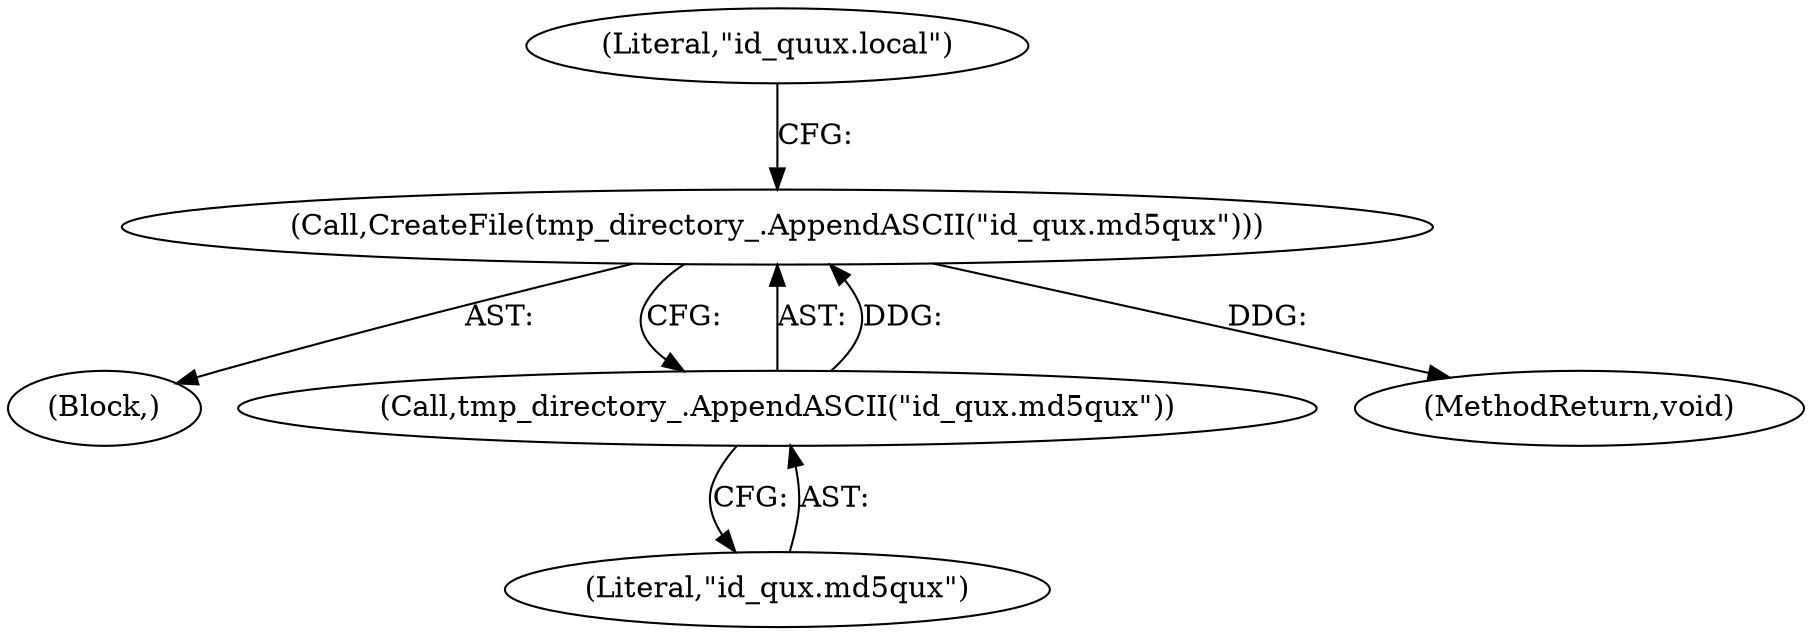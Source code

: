digraph "1_Chrome_baef1ffd73db183ca50c854e1779ed7f6e5100a8_10@del" {
"1000119" [label="(Call,CreateFile(tmp_directory_.AppendASCII(\"id_qux.md5qux\")))"];
"1000120" [label="(Call,tmp_directory_.AppendASCII(\"id_qux.md5qux\"))"];
"1000120" [label="(Call,tmp_directory_.AppendASCII(\"id_qux.md5qux\"))"];
"1000101" [label="(Block,)"];
"1000124" [label="(Literal,\"id_quux.local\")"];
"1000119" [label="(Call,CreateFile(tmp_directory_.AppendASCII(\"id_qux.md5qux\")))"];
"1000121" [label="(Literal,\"id_qux.md5qux\")"];
"1000163" [label="(MethodReturn,void)"];
"1000119" -> "1000101"  [label="AST: "];
"1000119" -> "1000120"  [label="CFG: "];
"1000120" -> "1000119"  [label="AST: "];
"1000124" -> "1000119"  [label="CFG: "];
"1000119" -> "1000163"  [label="DDG: "];
"1000120" -> "1000119"  [label="DDG: "];
"1000120" -> "1000121"  [label="CFG: "];
"1000121" -> "1000120"  [label="AST: "];
}
